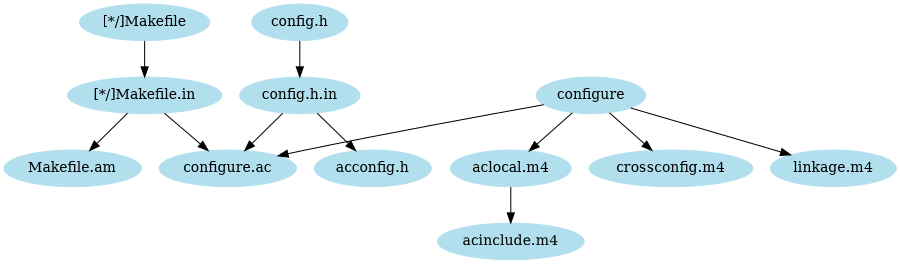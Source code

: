 # Blatantly ripped out of the graphviz examples and modified.  -pme
digraph v3conf {
    size="6,6";
    node [color=lightblue2, style=filled];
    "aclocal.m4" -> "acinclude.m4";
    "configure" -> "aclocal.m4";
    "configure" -> "configure.ac";
    "configure" -> "crossconfig.m4";
    "configure" -> "linkage.m4";
    "[*/]Makefile" -> "[*/]Makefile.in";
    "[*/]Makefile.in" -> "Makefile.am";
    "[*/]Makefile.in" -> "configure.ac";
    "config.h" -> "config.h.in"
    "config.h.in" -> "acconfig.h";
    "config.h.in" -> "configure.ac";
}
